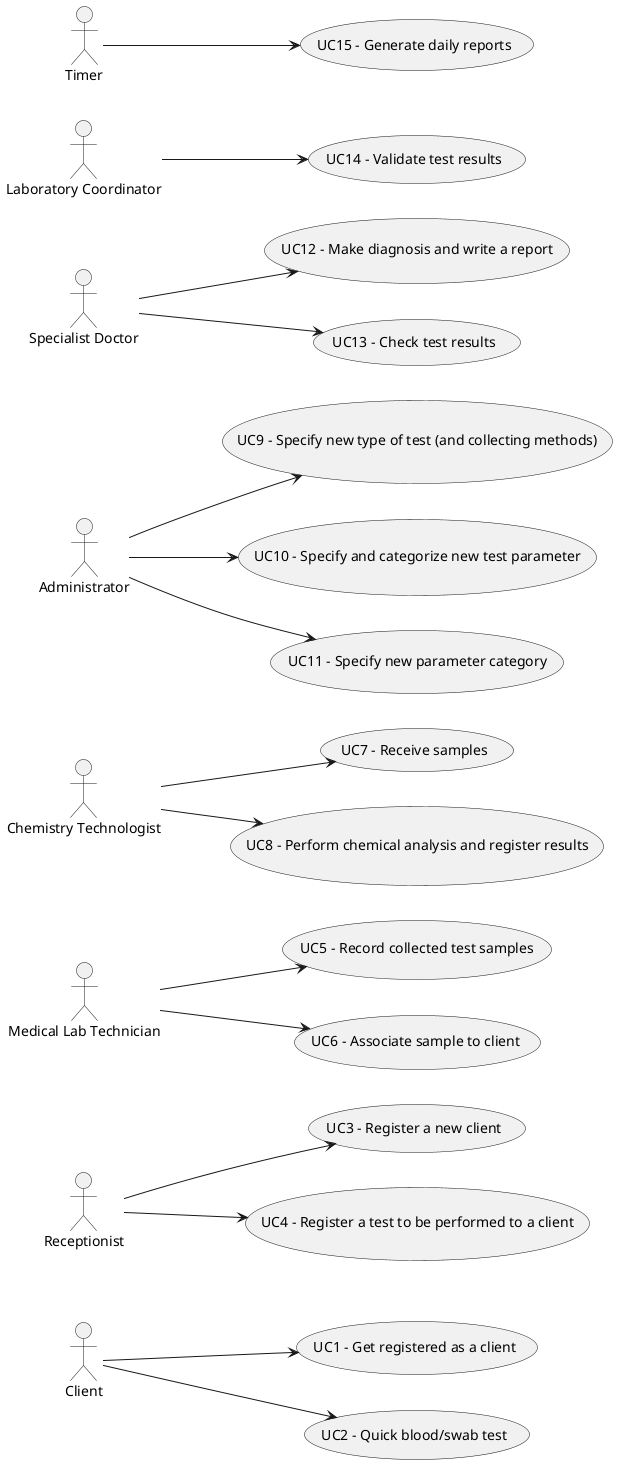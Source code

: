 @startuml

usecase UC1 as "UC1 - Get registered as a client"
usecase UC2 as "UC2 - Quick blood/swab test"
usecase UC3 as "UC3 - Register a new client"
usecase UC4 as "UC4 - Register a test to be performed to a client"
usecase UC5 as "UC5 - Record collected test samples"
usecase UC6 as "UC6 - Associate sample to client"
usecase UC7 as "UC7 - Receive samples"
usecase UC8 as "UC8 - Perform chemical analysis and register results"
usecase UC9 as "UC9 - Specify new type of test (and collecting methods)"
usecase UC10 as "UC10 - Specify and categorize new test parameter"
usecase UC11 as "UC11 - Specify new parameter category"
usecase UC12 as "UC12 - Make diagnosis and write a report"
usecase UC13 as "UC13 - Check test results"
usecase UC14 as "UC14 - Validate test results"
usecase UC15 as "UC15 - Generate daily reports"


actor "Client" as C
actor "Receptionist" as RCP
actor "Medical Lab Technician" as MLT
actor "Chemistry Technologist" as CT
actor "Specialist Doctor" as SD
actor "Laboratory Coordinator" as LC
actor "Administrator" as ADM
actor "Timer" as TM


left to right direction

C -->(UC1)
C -->(UC2)

RCP -->(UC3)
RCP -->(UC4)

MLT -->(UC5)
MLT -->(UC6)

CT -->(UC7)
CT -->(UC8)

ADM -->(UC9)
ADM -->(UC10)
ADM -->(UC11)

SD -->(UC12)
SD -->(UC13)

LC--> (UC14)

TM --> (UC15)

@enduml